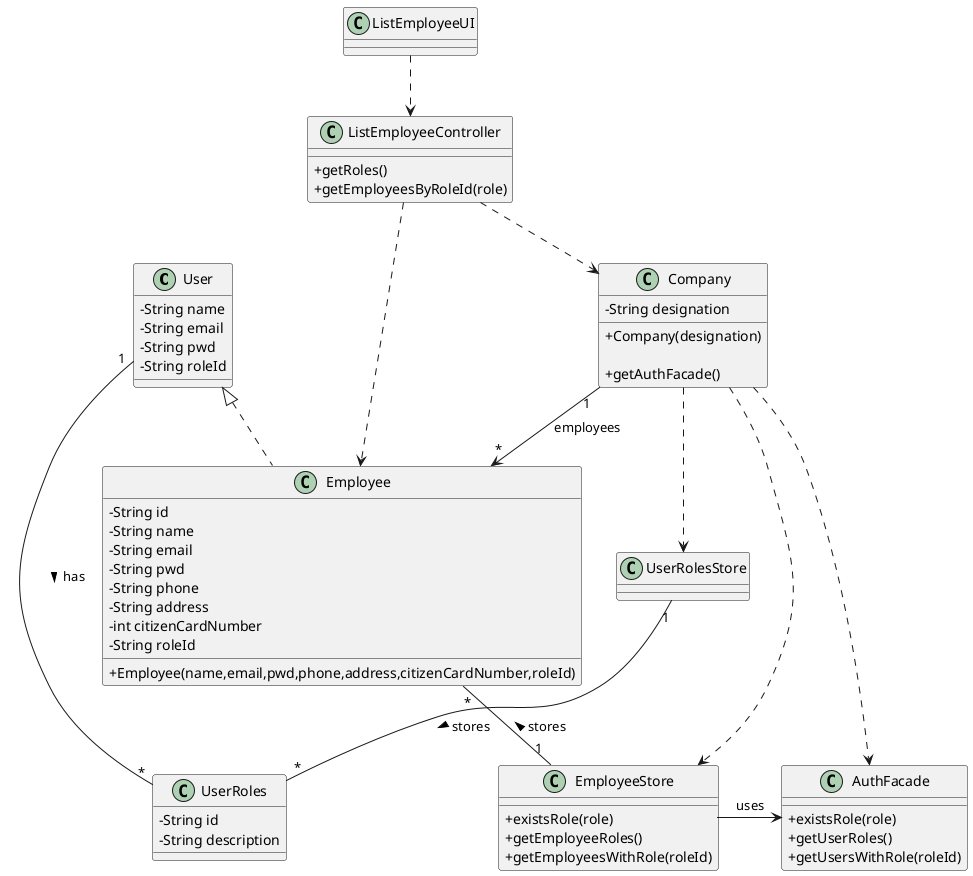 @startuml
skinparam classAttributeIconSize 0

class User {
  - String name
  - String email
  - String pwd
  - String roleId
}

class Employee {
  -String id
  -String name
  -String email
  -String pwd
  -String phone
  -String address
  -int citizenCardNumber
  -String roleId
  
  +Employee(name,email,pwd,phone,address,citizenCardNumber,roleId)
}

class Company {
  -String designation
  +Company(designation)

  +getAuthFacade()
}

class AuthFacade {
  +existsRole(role)
  +getUserRoles()
  +getUsersWithRole(roleId)
}

class EmployeeStore {
  +existsRole(role)
  +getEmployeeRoles()
  +getEmployeesWithRole(roleId)
}

class ListEmployeeController {
  +getRoles()
  +getEmployeesByRoleId(role)
}

class UserRoles {
  -String id
  -String description
}

class UserRolesStore {

}

class ListEmployeeUI {}

ListEmployeeUI ..> ListEmployeeController
ListEmployeeController ..> Employee
ListEmployeeController ..> Company

Company ..> AuthFacade
Company ..> EmployeeStore
EmployeeStore -> AuthFacade : uses
Employee "*" -- "1" EmployeeStore : stores <
Company "1" --> "*" Employee : employees

UserRolesStore "1" -- "*" UserRoles : stores >
Company ..> UserRolesStore

User "1" -- "*" UserRoles : has >

User <|.. Employee 

@enduml
